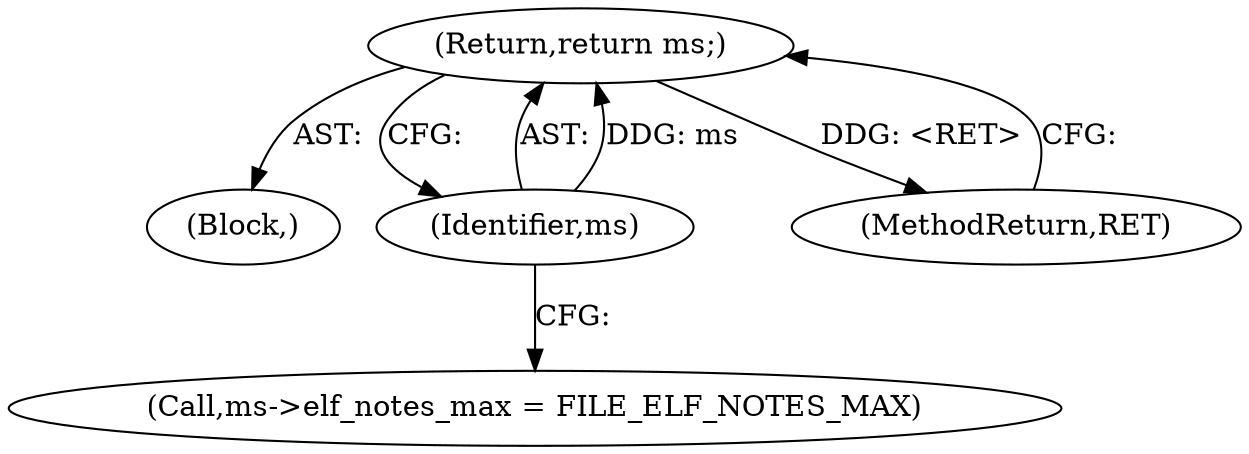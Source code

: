 digraph "0_file_ce90e05774dd77d86cfc8dfa6da57b32816841c4@pointer" {
"1000213" [label="(Return,return ms;)"];
"1000214" [label="(Identifier,ms)"];
"1000208" [label="(Call,ms->elf_notes_max = FILE_ELF_NOTES_MAX)"];
"1000214" [label="(Identifier,ms)"];
"1000102" [label="(Block,)"];
"1000220" [label="(MethodReturn,RET)"];
"1000213" [label="(Return,return ms;)"];
"1000213" -> "1000102"  [label="AST: "];
"1000213" -> "1000214"  [label="CFG: "];
"1000214" -> "1000213"  [label="AST: "];
"1000220" -> "1000213"  [label="CFG: "];
"1000213" -> "1000220"  [label="DDG: <RET>"];
"1000214" -> "1000213"  [label="DDG: ms"];
"1000214" -> "1000208"  [label="CFG: "];
}
